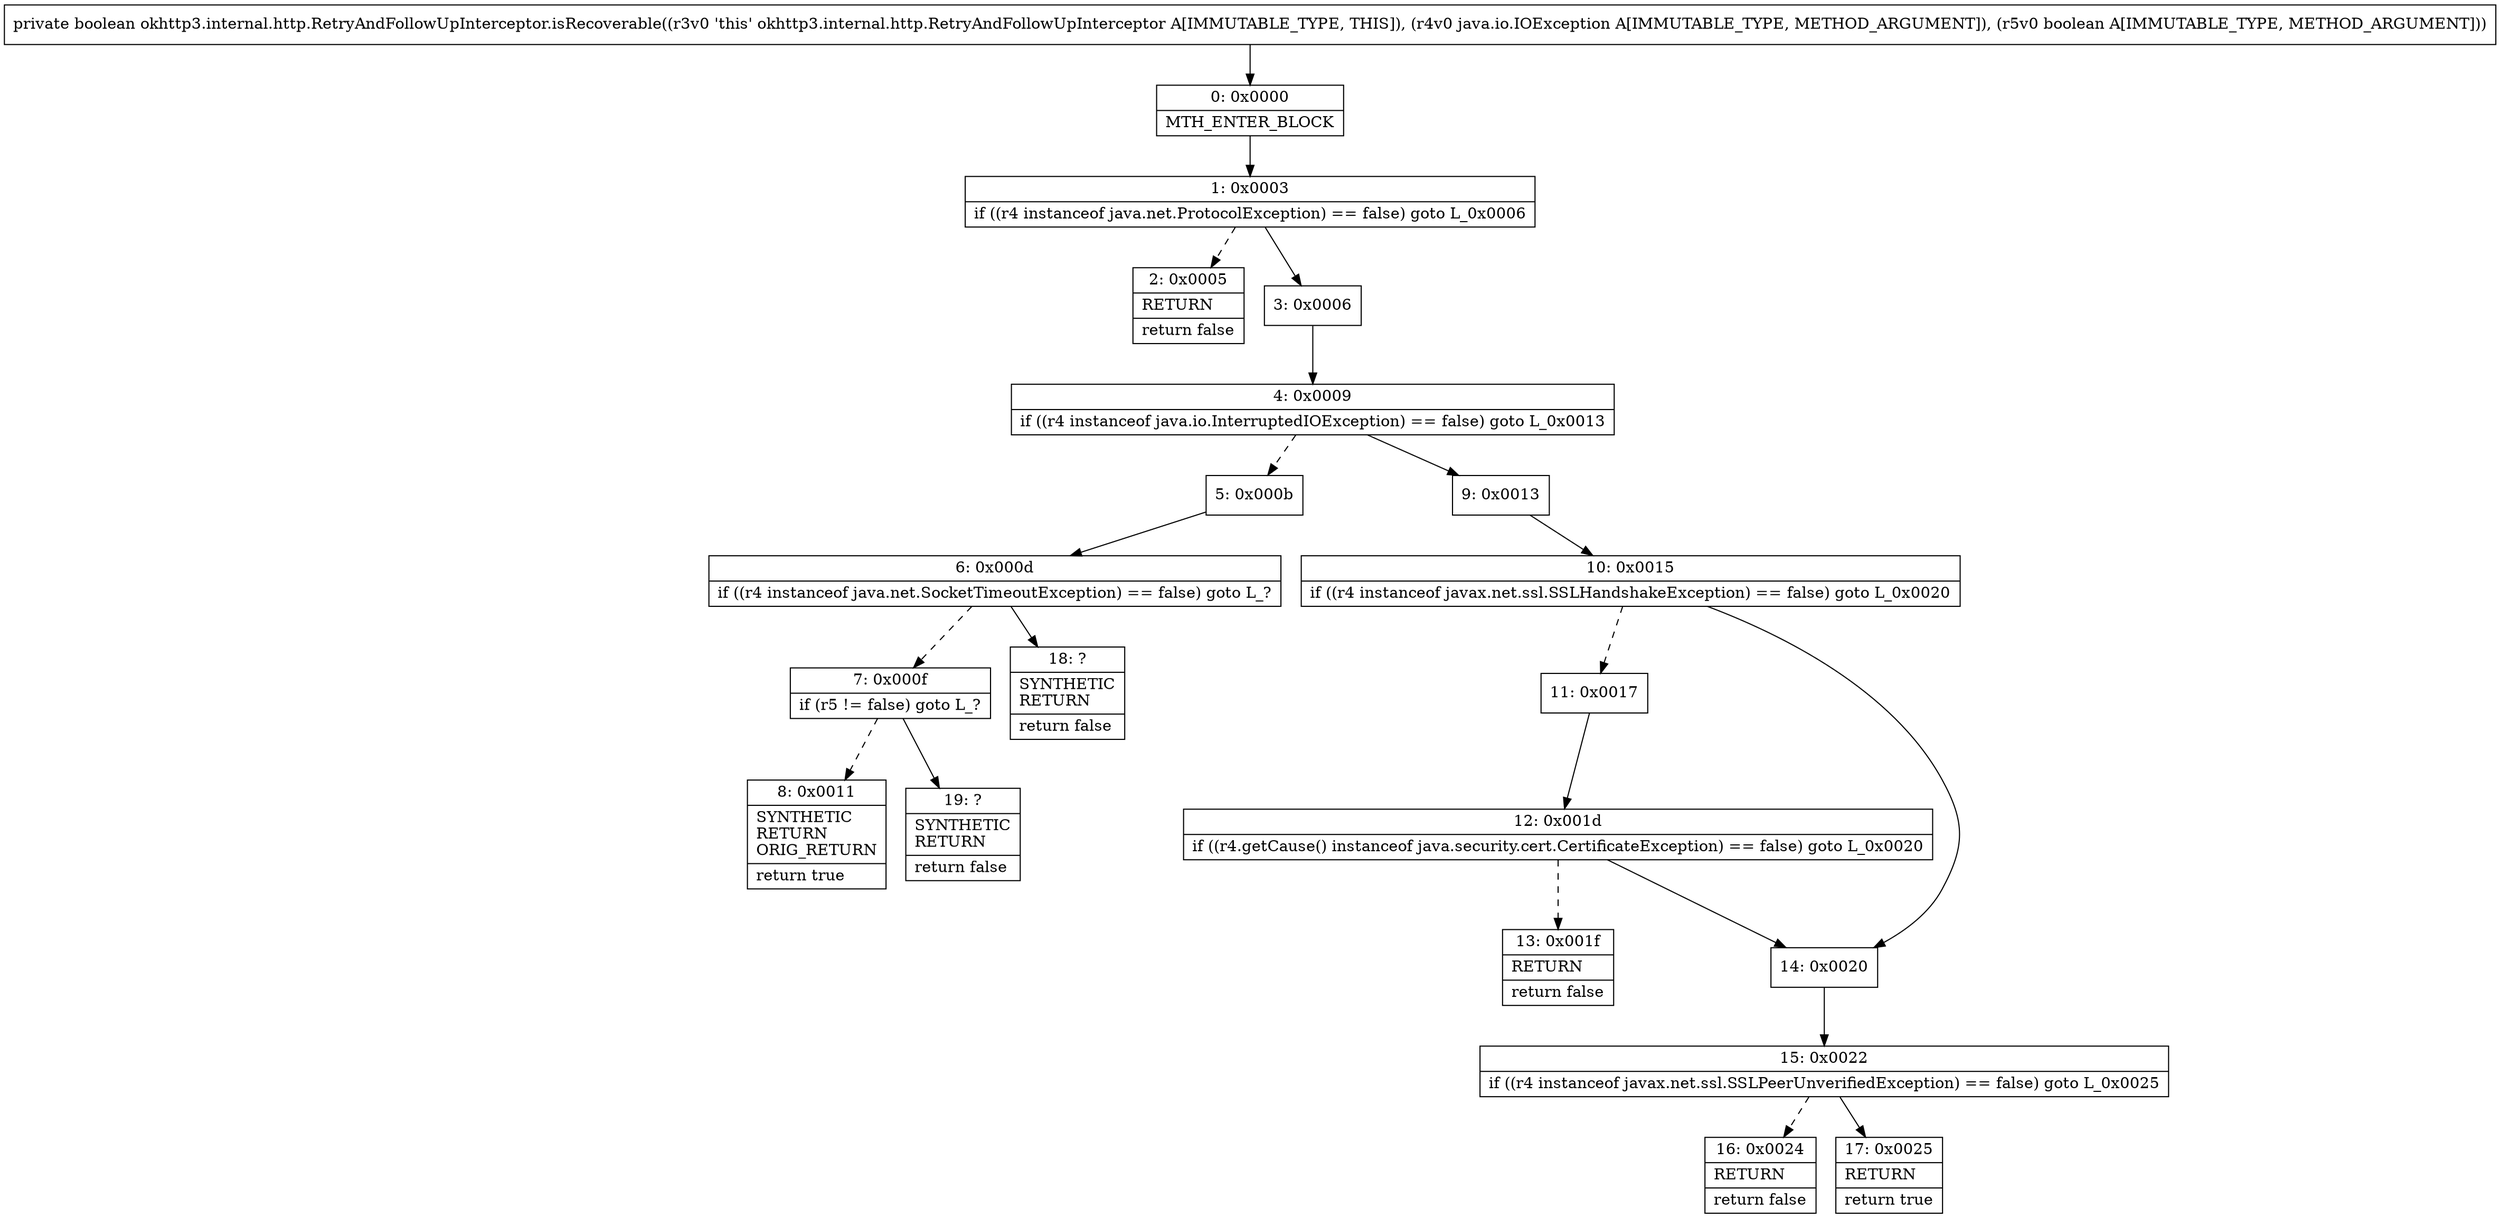 digraph "CFG forokhttp3.internal.http.RetryAndFollowUpInterceptor.isRecoverable(Ljava\/io\/IOException;Z)Z" {
Node_0 [shape=record,label="{0\:\ 0x0000|MTH_ENTER_BLOCK\l}"];
Node_1 [shape=record,label="{1\:\ 0x0003|if ((r4 instanceof java.net.ProtocolException) == false) goto L_0x0006\l}"];
Node_2 [shape=record,label="{2\:\ 0x0005|RETURN\l|return false\l}"];
Node_3 [shape=record,label="{3\:\ 0x0006}"];
Node_4 [shape=record,label="{4\:\ 0x0009|if ((r4 instanceof java.io.InterruptedIOException) == false) goto L_0x0013\l}"];
Node_5 [shape=record,label="{5\:\ 0x000b}"];
Node_6 [shape=record,label="{6\:\ 0x000d|if ((r4 instanceof java.net.SocketTimeoutException) == false) goto L_?\l}"];
Node_7 [shape=record,label="{7\:\ 0x000f|if (r5 != false) goto L_?\l}"];
Node_8 [shape=record,label="{8\:\ 0x0011|SYNTHETIC\lRETURN\lORIG_RETURN\l|return true\l}"];
Node_9 [shape=record,label="{9\:\ 0x0013}"];
Node_10 [shape=record,label="{10\:\ 0x0015|if ((r4 instanceof javax.net.ssl.SSLHandshakeException) == false) goto L_0x0020\l}"];
Node_11 [shape=record,label="{11\:\ 0x0017}"];
Node_12 [shape=record,label="{12\:\ 0x001d|if ((r4.getCause() instanceof java.security.cert.CertificateException) == false) goto L_0x0020\l}"];
Node_13 [shape=record,label="{13\:\ 0x001f|RETURN\l|return false\l}"];
Node_14 [shape=record,label="{14\:\ 0x0020}"];
Node_15 [shape=record,label="{15\:\ 0x0022|if ((r4 instanceof javax.net.ssl.SSLPeerUnverifiedException) == false) goto L_0x0025\l}"];
Node_16 [shape=record,label="{16\:\ 0x0024|RETURN\l|return false\l}"];
Node_17 [shape=record,label="{17\:\ 0x0025|RETURN\l|return true\l}"];
Node_18 [shape=record,label="{18\:\ ?|SYNTHETIC\lRETURN\l|return false\l}"];
Node_19 [shape=record,label="{19\:\ ?|SYNTHETIC\lRETURN\l|return false\l}"];
MethodNode[shape=record,label="{private boolean okhttp3.internal.http.RetryAndFollowUpInterceptor.isRecoverable((r3v0 'this' okhttp3.internal.http.RetryAndFollowUpInterceptor A[IMMUTABLE_TYPE, THIS]), (r4v0 java.io.IOException A[IMMUTABLE_TYPE, METHOD_ARGUMENT]), (r5v0 boolean A[IMMUTABLE_TYPE, METHOD_ARGUMENT])) }"];
MethodNode -> Node_0;
Node_0 -> Node_1;
Node_1 -> Node_2[style=dashed];
Node_1 -> Node_3;
Node_3 -> Node_4;
Node_4 -> Node_5[style=dashed];
Node_4 -> Node_9;
Node_5 -> Node_6;
Node_6 -> Node_7[style=dashed];
Node_6 -> Node_18;
Node_7 -> Node_8[style=dashed];
Node_7 -> Node_19;
Node_9 -> Node_10;
Node_10 -> Node_11[style=dashed];
Node_10 -> Node_14;
Node_11 -> Node_12;
Node_12 -> Node_13[style=dashed];
Node_12 -> Node_14;
Node_14 -> Node_15;
Node_15 -> Node_16[style=dashed];
Node_15 -> Node_17;
}

